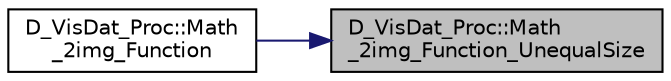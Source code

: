 digraph "D_VisDat_Proc::Math_2img_Function_UnequalSize"
{
 // LATEX_PDF_SIZE
  edge [fontname="Helvetica",fontsize="10",labelfontname="Helvetica",labelfontsize="10"];
  node [fontname="Helvetica",fontsize="10",shape=record];
  rankdir="RL";
  Node1 [label="D_VisDat_Proc::Math\l_2img_Function_UnequalSize",height=0.2,width=0.4,color="black", fillcolor="grey75", style="filled", fontcolor="black",tooltip=" "];
  Node1 -> Node2 [dir="back",color="midnightblue",fontsize="10",style="solid",fontname="Helvetica"];
  Node2 [label="D_VisDat_Proc::Math\l_2img_Function",height=0.2,width=0.4,color="black", fillcolor="white", style="filled",URL="$class_d___vis_dat___proc.html#ad4d4b378e5c2f94318a6f6dc6b7e5643",tooltip=" "];
}
